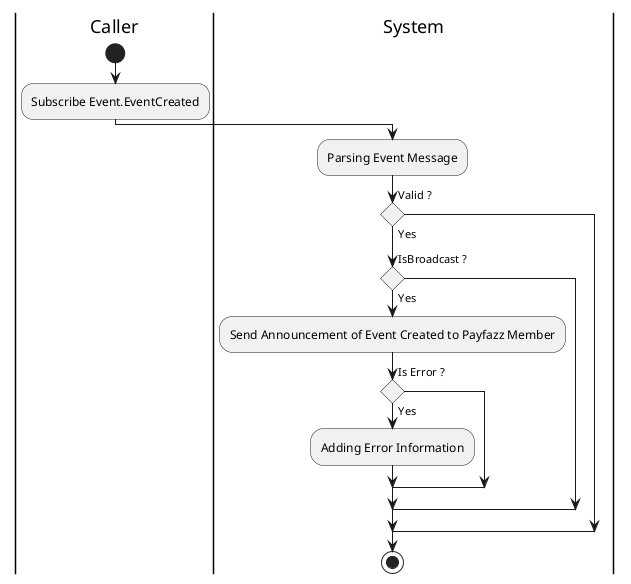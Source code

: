 @startuml MAILER_SubscribeEventCreated

skinparam ConditionEndStyle hline
skinparam conditionStyle diamond
skinparam Monochrome true
skinparam Shadowing false

|Caller|
start
:Subscribe Event.EventCreated;

|System|
:Parsing Event Message;

if (Valid ?) then (Yes)
    if (IsBroadcast ?) then (Yes)
        :Send Announcement of Event Created to Payfazz Member;

        if (Is Error ?) then (Yes)
            :Adding Error Information;
        endif
    endif
endif
stop

@enduml
